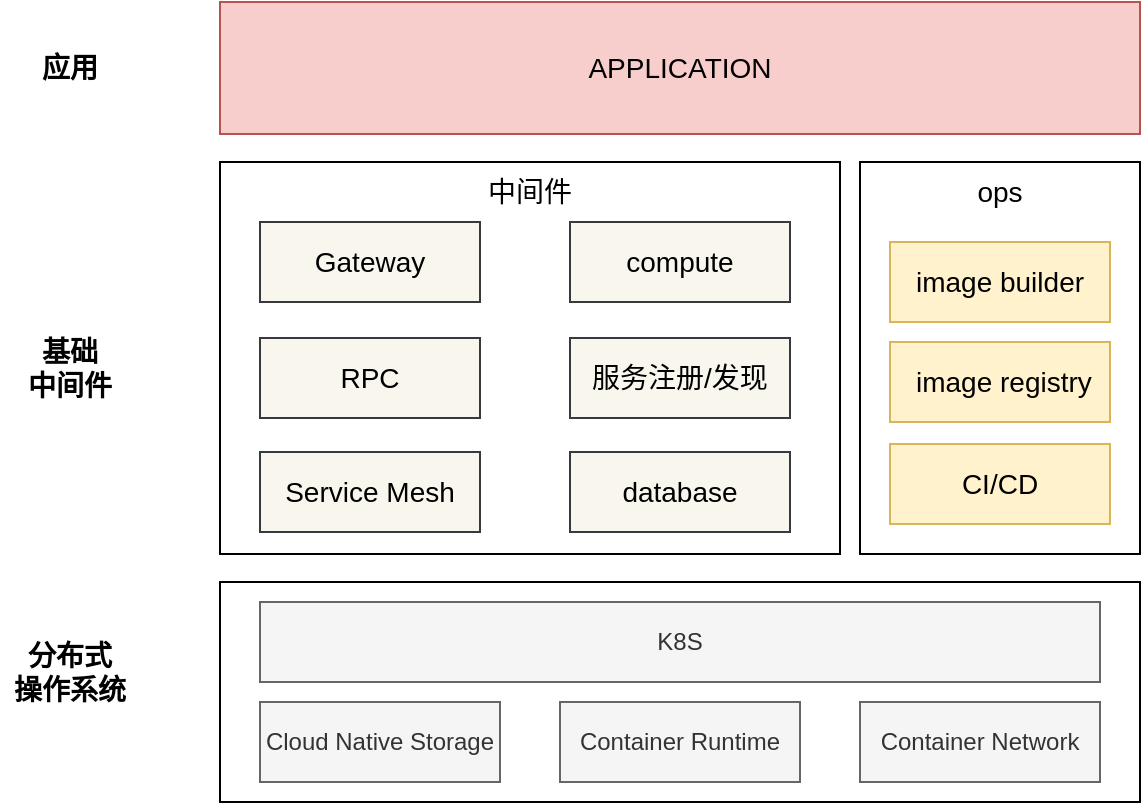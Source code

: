 <mxfile version="20.3.1" type="github">
  <diagram id="JYr65Jm_kDJc_cY_xB6P" name="第 1 页">
    <mxGraphModel dx="1249" dy="809" grid="1" gridSize="10" guides="1" tooltips="1" connect="1" arrows="1" fold="1" page="1" pageScale="1" pageWidth="827" pageHeight="1169" math="0" shadow="0">
      <root>
        <mxCell id="0" />
        <mxCell id="1" parent="0" />
        <mxCell id="j-cVRgfwKiAenDD7w-AU-1" value="" style="rounded=0;whiteSpace=wrap;html=1;" vertex="1" parent="1">
          <mxGeometry x="150" y="390" width="460" height="110" as="geometry" />
        </mxCell>
        <mxCell id="j-cVRgfwKiAenDD7w-AU-2" value="Cloud Native Storage" style="rounded=0;whiteSpace=wrap;html=1;fillColor=#f5f5f5;fontColor=#333333;strokeColor=#666666;" vertex="1" parent="1">
          <mxGeometry x="170" y="450" width="120" height="40" as="geometry" />
        </mxCell>
        <mxCell id="j-cVRgfwKiAenDD7w-AU-3" value="Container Runtime" style="rounded=0;whiteSpace=wrap;html=1;fillColor=#f5f5f5;fontColor=#333333;strokeColor=#666666;" vertex="1" parent="1">
          <mxGeometry x="320" y="450" width="120" height="40" as="geometry" />
        </mxCell>
        <mxCell id="j-cVRgfwKiAenDD7w-AU-4" value="Container Network" style="rounded=0;whiteSpace=wrap;html=1;fillColor=#f5f5f5;fontColor=#333333;strokeColor=#666666;" vertex="1" parent="1">
          <mxGeometry x="470" y="450" width="120" height="40" as="geometry" />
        </mxCell>
        <mxCell id="j-cVRgfwKiAenDD7w-AU-5" value="K8S" style="rounded=0;whiteSpace=wrap;html=1;fillColor=#f5f5f5;fontColor=#333333;strokeColor=#666666;" vertex="1" parent="1">
          <mxGeometry x="170" y="400" width="420" height="40" as="geometry" />
        </mxCell>
        <mxCell id="j-cVRgfwKiAenDD7w-AU-6" value="&lt;b style=&quot;&quot;&gt;&lt;span style=&quot;font-size: 14px;&quot;&gt;分布&lt;/span&gt;&lt;font style=&quot;font-size: 14px;&quot;&gt;式&lt;br&gt;&lt;/font&gt;&lt;span style=&quot;font-size: 14px;&quot;&gt;操作系统&lt;/span&gt;&lt;/b&gt;" style="text;html=1;strokeColor=none;fillColor=none;align=center;verticalAlign=middle;whiteSpace=wrap;rounded=0;" vertex="1" parent="1">
          <mxGeometry x="40" y="420" width="70" height="30" as="geometry" />
        </mxCell>
        <mxCell id="j-cVRgfwKiAenDD7w-AU-7" value="" style="rounded=0;whiteSpace=wrap;html=1;fontSize=14;" vertex="1" parent="1">
          <mxGeometry x="150" y="180" width="310" height="196" as="geometry" />
        </mxCell>
        <mxCell id="j-cVRgfwKiAenDD7w-AU-8" value="&lt;span style=&quot;font-size: 14px;&quot;&gt;&lt;b&gt;基础&lt;br&gt;中间件&lt;/b&gt;&lt;/span&gt;" style="text;html=1;strokeColor=none;fillColor=none;align=center;verticalAlign=middle;whiteSpace=wrap;rounded=0;" vertex="1" parent="1">
          <mxGeometry x="40" y="268" width="70" height="30" as="geometry" />
        </mxCell>
        <mxCell id="j-cVRgfwKiAenDD7w-AU-9" value="RPC" style="rounded=0;whiteSpace=wrap;html=1;fontSize=14;fillColor=#f9f7ed;strokeColor=#36393d;" vertex="1" parent="1">
          <mxGeometry x="170" y="268" width="110" height="40" as="geometry" />
        </mxCell>
        <mxCell id="j-cVRgfwKiAenDD7w-AU-10" value="Gateway" style="rounded=0;whiteSpace=wrap;html=1;fontSize=14;fillColor=#f9f7ed;strokeColor=#36393d;" vertex="1" parent="1">
          <mxGeometry x="170" y="210" width="110" height="40" as="geometry" />
        </mxCell>
        <mxCell id="j-cVRgfwKiAenDD7w-AU-11" value="服务注册/发现" style="rounded=0;whiteSpace=wrap;html=1;fontSize=14;fillColor=#f9f7ed;strokeColor=#36393d;" vertex="1" parent="1">
          <mxGeometry x="325" y="268" width="110" height="40" as="geometry" />
        </mxCell>
        <mxCell id="j-cVRgfwKiAenDD7w-AU-12" value="Service Mesh" style="rounded=0;whiteSpace=wrap;html=1;fontSize=14;fillColor=#f9f7ed;strokeColor=#36393d;" vertex="1" parent="1">
          <mxGeometry x="170" y="325" width="110" height="40" as="geometry" />
        </mxCell>
        <mxCell id="j-cVRgfwKiAenDD7w-AU-13" value="database" style="rounded=0;whiteSpace=wrap;html=1;fontSize=14;fillColor=#f9f7ed;strokeColor=#36393d;" vertex="1" parent="1">
          <mxGeometry x="325" y="325" width="110" height="40" as="geometry" />
        </mxCell>
        <mxCell id="j-cVRgfwKiAenDD7w-AU-14" value="compute" style="rounded=0;whiteSpace=wrap;html=1;fontSize=14;fillColor=#f9f7ed;strokeColor=#36393d;" vertex="1" parent="1">
          <mxGeometry x="325" y="210" width="110" height="40" as="geometry" />
        </mxCell>
        <mxCell id="j-cVRgfwKiAenDD7w-AU-15" value="" style="rounded=0;whiteSpace=wrap;html=1;fontSize=14;" vertex="1" parent="1">
          <mxGeometry x="470" y="180" width="140" height="196" as="geometry" />
        </mxCell>
        <mxCell id="j-cVRgfwKiAenDD7w-AU-16" value="ops" style="text;html=1;strokeColor=none;fillColor=none;align=center;verticalAlign=middle;whiteSpace=wrap;rounded=0;fontSize=14;" vertex="1" parent="1">
          <mxGeometry x="510" y="180" width="60" height="30" as="geometry" />
        </mxCell>
        <mxCell id="j-cVRgfwKiAenDD7w-AU-17" value="image builder" style="rounded=0;whiteSpace=wrap;html=1;fontSize=14;fillColor=#fff2cc;strokeColor=#d6b656;" vertex="1" parent="1">
          <mxGeometry x="485" y="220" width="110" height="40" as="geometry" />
        </mxCell>
        <mxCell id="j-cVRgfwKiAenDD7w-AU-18" value="CI/CD" style="rounded=0;whiteSpace=wrap;html=1;fontSize=14;fillColor=#fff2cc;strokeColor=#d6b656;" vertex="1" parent="1">
          <mxGeometry x="485" y="321" width="110" height="40" as="geometry" />
        </mxCell>
        <mxCell id="j-cVRgfwKiAenDD7w-AU-19" value="&amp;nbsp;image registry" style="rounded=0;whiteSpace=wrap;html=1;fontSize=14;fillColor=#fff2cc;strokeColor=#d6b656;" vertex="1" parent="1">
          <mxGeometry x="485" y="270" width="110" height="40" as="geometry" />
        </mxCell>
        <mxCell id="j-cVRgfwKiAenDD7w-AU-20" value="中间件" style="text;html=1;strokeColor=none;fillColor=none;align=center;verticalAlign=middle;whiteSpace=wrap;rounded=0;fontSize=14;" vertex="1" parent="1">
          <mxGeometry x="275" y="180" width="60" height="30" as="geometry" />
        </mxCell>
        <mxCell id="j-cVRgfwKiAenDD7w-AU-21" value="APPLICATION" style="rounded=0;whiteSpace=wrap;html=1;fontSize=14;fillColor=#f8cecc;strokeColor=#b85450;" vertex="1" parent="1">
          <mxGeometry x="150" y="100" width="460" height="66" as="geometry" />
        </mxCell>
        <mxCell id="j-cVRgfwKiAenDD7w-AU-22" value="&lt;span style=&quot;font-size: 14px;&quot;&gt;&lt;b&gt;应用&lt;/b&gt;&lt;/span&gt;" style="text;html=1;strokeColor=none;fillColor=none;align=center;verticalAlign=middle;whiteSpace=wrap;rounded=0;" vertex="1" parent="1">
          <mxGeometry x="40" y="118" width="70" height="30" as="geometry" />
        </mxCell>
      </root>
    </mxGraphModel>
  </diagram>
</mxfile>
